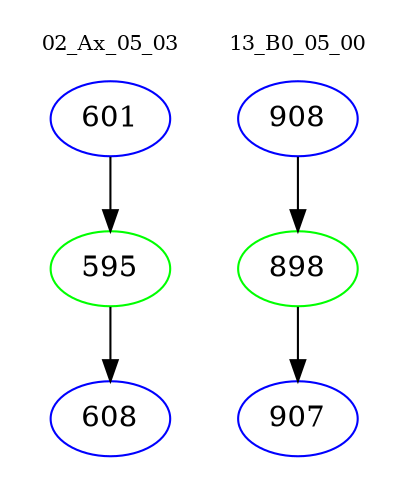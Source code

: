 digraph{
subgraph cluster_0 {
color = white
label = "02_Ax_05_03";
fontsize=10;
T0_601 [label="601", color="blue"]
T0_601 -> T0_595 [color="black"]
T0_595 [label="595", color="green"]
T0_595 -> T0_608 [color="black"]
T0_608 [label="608", color="blue"]
}
subgraph cluster_1 {
color = white
label = "13_B0_05_00";
fontsize=10;
T1_908 [label="908", color="blue"]
T1_908 -> T1_898 [color="black"]
T1_898 [label="898", color="green"]
T1_898 -> T1_907 [color="black"]
T1_907 [label="907", color="blue"]
}
}
